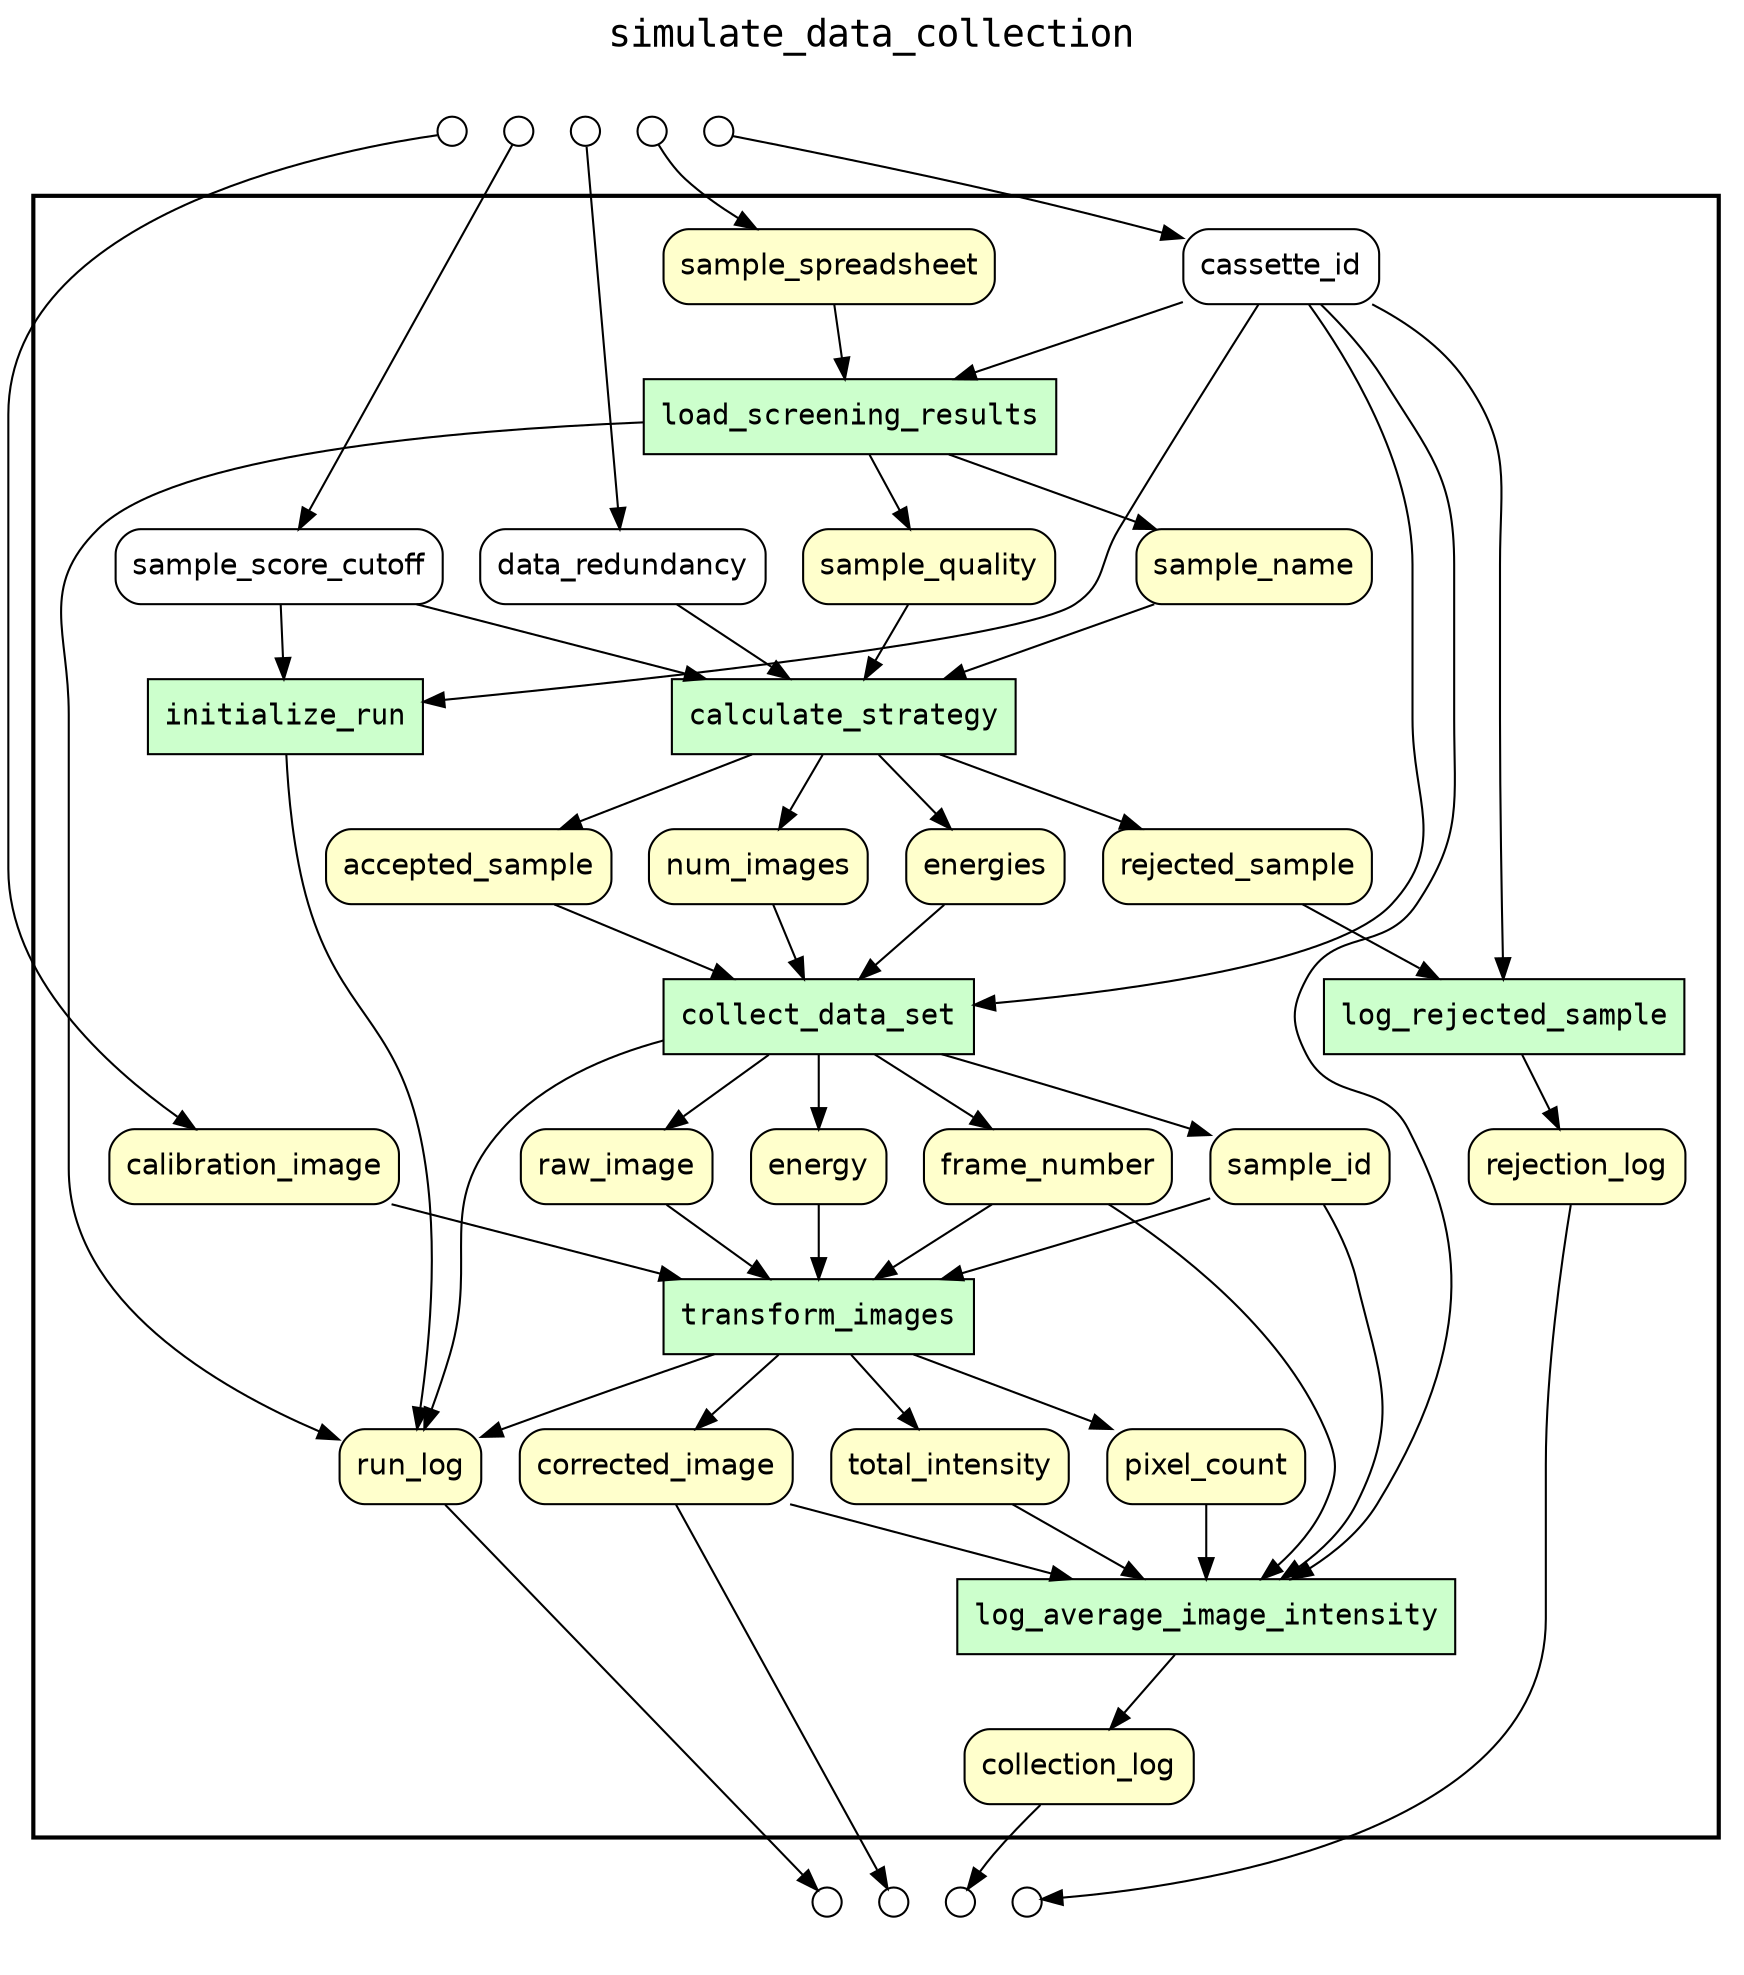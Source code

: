 
digraph yw_data_view {
rankdir=TB
fontname=Courier; fontsize=18; labelloc=t
label="simulate_data_collection"
subgraph cluster_workflow { label=""; color=black; penwidth=2
subgraph cluster_workflow_inner { label=""; color=white
node[shape=box style="filled" fillcolor="#CCFFCC" peripheries=1 fontname=Courier]
initialize_run
load_screening_results
calculate_strategy
log_rejected_sample
collect_data_set
transform_images
log_average_image_intensity
node[shape=box style="filled" fillcolor="#CCFFCC" peripheries=1 fontname=Courier]
node[shape=box style="rounded,filled" fillcolor="#FFFFCC" peripheries=1 fontname=Helvetica]
run_log
sample_spreadsheet
sample_name
sample_quality
accepted_sample
rejected_sample
num_images
energies
rejection_log
sample_id
energy
frame_number
raw_image
calibration_image
corrected_image
total_intensity
pixel_count
collection_log
node[shape=box style="rounded,filled" fillcolor="#FFFFFF" peripheries=1 fontname=Helvetica]
data_redundancy
cassette_id
sample_score_cutoff
}}
subgraph cluster_inflows { label=""; color=white; penwidth=2
subgraph cluster_inflows_inner { label=""; color=white
node[shape=circle fillcolor="#FFFFFF" peripheries=1 width=0.2]
calibration_image_inflow [label=""]
data_redundancy_inflow [label=""]
sample_spreadsheet_inflow [label=""]
cassette_id_inflow [label=""]
sample_score_cutoff_inflow [label=""]
}}
subgraph cluster_outflows { label=""; color=white; penwidth=2
subgraph cluster_outflows_inner { label=""; color=white
node[shape=circle fillcolor="#FFFFFF" peripheries=1 width=0.2]
rejection_log_outflow [label=""]
collection_log_outflow [label=""]
run_log_outflow [label=""]
corrected_image_outflow [label=""]
}}
cassette_id -> initialize_run
cassette_id -> load_screening_results
cassette_id -> log_rejected_sample
cassette_id -> collect_data_set
cassette_id -> log_average_image_intensity
sample_score_cutoff -> initialize_run
sample_score_cutoff -> calculate_strategy
sample_spreadsheet -> load_screening_results
sample_name -> calculate_strategy
sample_quality -> calculate_strategy
data_redundancy -> calculate_strategy
accepted_sample -> collect_data_set
rejected_sample -> log_rejected_sample
num_images -> collect_data_set
energies -> collect_data_set
sample_id -> transform_images
sample_id -> log_average_image_intensity
energy -> transform_images
frame_number -> transform_images
frame_number -> log_average_image_intensity
raw_image -> transform_images
calibration_image -> transform_images
corrected_image -> log_average_image_intensity
total_intensity -> log_average_image_intensity
pixel_count -> log_average_image_intensity
initialize_run -> run_log
load_screening_results -> run_log
load_screening_results -> sample_name
load_screening_results -> sample_quality
calculate_strategy -> accepted_sample
calculate_strategy -> rejected_sample
calculate_strategy -> num_images
calculate_strategy -> energies
log_rejected_sample -> rejection_log
collect_data_set -> run_log
collect_data_set -> sample_id
collect_data_set -> energy
collect_data_set -> frame_number
collect_data_set -> raw_image
transform_images -> run_log
transform_images -> corrected_image
transform_images -> total_intensity
transform_images -> pixel_count
log_average_image_intensity -> collection_log
calibration_image_inflow -> calibration_image
data_redundancy_inflow -> data_redundancy
sample_spreadsheet_inflow -> sample_spreadsheet
cassette_id_inflow -> cassette_id
sample_score_cutoff_inflow -> sample_score_cutoff
rejection_log -> rejection_log_outflow
collection_log -> collection_log_outflow
run_log -> run_log_outflow
corrected_image -> corrected_image_outflow
}

